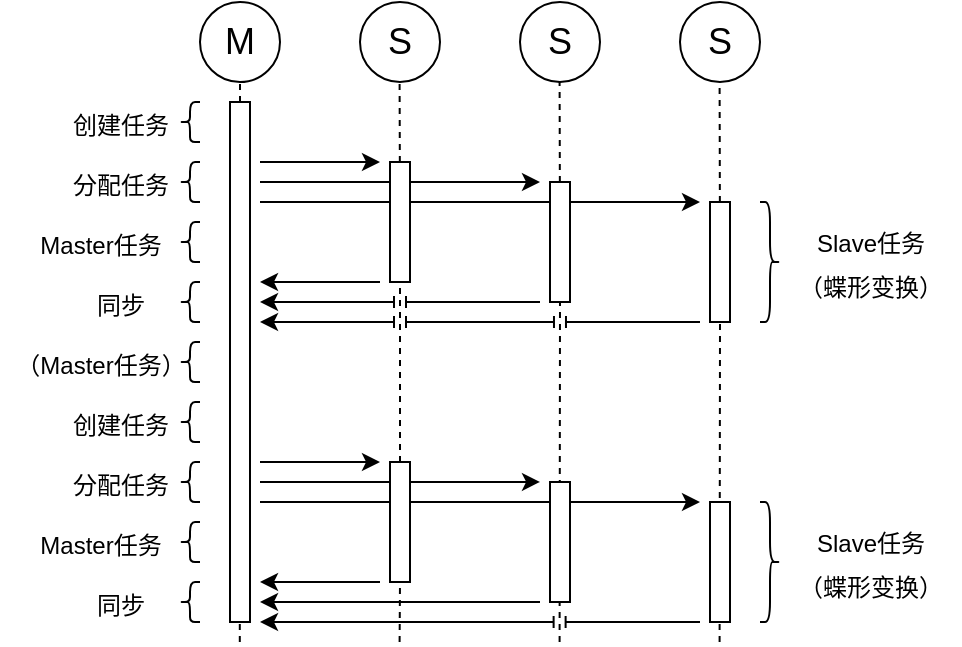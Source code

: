 <mxfile version="17.2.4" type="device"><diagram id="xLkZUR7W5kAk475nHUCz" name="第 1 页"><mxGraphModel dx="462" dy="338" grid="1" gridSize="10" guides="1" tooltips="1" connect="1" arrows="1" fold="1" page="1" pageScale="1" pageWidth="827" pageHeight="1169" math="0" shadow="0"><root><mxCell id="0"/><mxCell id="1" parent="0"/><mxCell id="1D3ukiGD3rcNjyrBcINq-20" value="" style="endArrow=classic;html=1;rounded=0;fontSize=18;jumpStyle=line;" edge="1" parent="1"><mxGeometry width="50" height="50" relative="1" as="geometry"><mxPoint x="310" y="220" as="sourcePoint"/><mxPoint x="530" y="220" as="targetPoint"/></mxGeometry></mxCell><mxCell id="1D3ukiGD3rcNjyrBcINq-19" value="" style="endArrow=classic;html=1;rounded=0;fontSize=18;jumpStyle=line;" edge="1" parent="1"><mxGeometry width="50" height="50" relative="1" as="geometry"><mxPoint x="310" y="210" as="sourcePoint"/><mxPoint x="450" y="210" as="targetPoint"/></mxGeometry></mxCell><mxCell id="1D3ukiGD3rcNjyrBcINq-1" value="&lt;font style=&quot;font-size: 18px&quot;&gt;S&lt;/font&gt;" style="ellipse;whiteSpace=wrap;html=1;aspect=fixed;" vertex="1" parent="1"><mxGeometry x="360" y="120" width="40" height="40" as="geometry"/></mxCell><mxCell id="1D3ukiGD3rcNjyrBcINq-2" value="&lt;font style=&quot;font-size: 18px&quot;&gt;M&lt;/font&gt;" style="ellipse;whiteSpace=wrap;html=1;aspect=fixed;" vertex="1" parent="1"><mxGeometry x="280" y="120" width="40" height="40" as="geometry"/></mxCell><mxCell id="1D3ukiGD3rcNjyrBcINq-3" value="&lt;font style=&quot;font-size: 18px&quot;&gt;S&lt;/font&gt;" style="ellipse;whiteSpace=wrap;html=1;aspect=fixed;" vertex="1" parent="1"><mxGeometry x="440" y="120" width="40" height="40" as="geometry"/></mxCell><mxCell id="1D3ukiGD3rcNjyrBcINq-5" value="&lt;font style=&quot;font-size: 18px&quot;&gt;S&lt;/font&gt;" style="ellipse;whiteSpace=wrap;html=1;aspect=fixed;" vertex="1" parent="1"><mxGeometry x="520" y="120" width="40" height="40" as="geometry"/></mxCell><mxCell id="1D3ukiGD3rcNjyrBcINq-6" value="" style="endArrow=none;dashed=1;html=1;rounded=0;fontSize=18;entryX=0.5;entryY=1;entryDx=0;entryDy=0;startArrow=none;" edge="1" parent="1" source="1D3ukiGD3rcNjyrBcINq-10" target="1D3ukiGD3rcNjyrBcINq-2"><mxGeometry width="50" height="50" relative="1" as="geometry"><mxPoint x="300" y="440" as="sourcePoint"/><mxPoint x="460" y="280" as="targetPoint"/></mxGeometry></mxCell><mxCell id="1D3ukiGD3rcNjyrBcINq-7" value="" style="endArrow=none;dashed=1;html=1;rounded=0;fontSize=18;entryX=0.5;entryY=1;entryDx=0;entryDy=0;startArrow=none;" edge="1" parent="1" source="1D3ukiGD3rcNjyrBcINq-12"><mxGeometry width="50" height="50" relative="1" as="geometry"><mxPoint x="379.8" y="440" as="sourcePoint"/><mxPoint x="379.8" y="160" as="targetPoint"/></mxGeometry></mxCell><mxCell id="1D3ukiGD3rcNjyrBcINq-8" value="" style="endArrow=none;dashed=1;html=1;rounded=0;fontSize=18;entryX=0.5;entryY=1;entryDx=0;entryDy=0;startArrow=none;" edge="1" parent="1" source="1D3ukiGD3rcNjyrBcINq-14"><mxGeometry width="50" height="50" relative="1" as="geometry"><mxPoint x="459.8" y="440" as="sourcePoint"/><mxPoint x="459.8" y="160" as="targetPoint"/></mxGeometry></mxCell><mxCell id="1D3ukiGD3rcNjyrBcINq-9" value="" style="endArrow=none;dashed=1;html=1;rounded=0;fontSize=18;entryX=0.5;entryY=1;entryDx=0;entryDy=0;startArrow=none;" edge="1" parent="1" source="1D3ukiGD3rcNjyrBcINq-16"><mxGeometry width="50" height="50" relative="1" as="geometry"><mxPoint x="539.8" y="440" as="sourcePoint"/><mxPoint x="539.8" y="160" as="targetPoint"/></mxGeometry></mxCell><mxCell id="1D3ukiGD3rcNjyrBcINq-10" value="" style="rounded=0;whiteSpace=wrap;html=1;fontSize=18;" vertex="1" parent="1"><mxGeometry x="295" y="170" width="10" height="260" as="geometry"/></mxCell><mxCell id="1D3ukiGD3rcNjyrBcINq-11" value="" style="endArrow=none;dashed=1;html=1;rounded=0;fontSize=18;entryX=0.5;entryY=1;entryDx=0;entryDy=0;" edge="1" parent="1"><mxGeometry width="50" height="50" relative="1" as="geometry"><mxPoint x="299.9" y="440" as="sourcePoint"/><mxPoint x="299.9" y="430" as="targetPoint"/></mxGeometry></mxCell><mxCell id="1D3ukiGD3rcNjyrBcINq-12" value="" style="rounded=0;whiteSpace=wrap;html=1;fontSize=18;" vertex="1" parent="1"><mxGeometry x="375" y="200" width="10" height="60" as="geometry"/></mxCell><mxCell id="1D3ukiGD3rcNjyrBcINq-13" value="" style="endArrow=none;dashed=1;html=1;rounded=0;fontSize=18;entryX=0.5;entryY=1;entryDx=0;entryDy=0;startArrow=none;" edge="1" parent="1" source="1D3ukiGD3rcNjyrBcINq-58" target="1D3ukiGD3rcNjyrBcINq-12"><mxGeometry width="50" height="50" relative="1" as="geometry"><mxPoint x="379.8" y="440" as="sourcePoint"/><mxPoint x="379.8" y="160" as="targetPoint"/></mxGeometry></mxCell><mxCell id="1D3ukiGD3rcNjyrBcINq-14" value="" style="rounded=0;whiteSpace=wrap;html=1;fontSize=18;" vertex="1" parent="1"><mxGeometry x="455" y="210" width="10" height="60" as="geometry"/></mxCell><mxCell id="1D3ukiGD3rcNjyrBcINq-15" value="" style="endArrow=none;dashed=1;html=1;rounded=0;fontSize=18;entryX=0.5;entryY=1;entryDx=0;entryDy=0;" edge="1" parent="1" target="1D3ukiGD3rcNjyrBcINq-14"><mxGeometry width="50" height="50" relative="1" as="geometry"><mxPoint x="459.8" y="440" as="sourcePoint"/><mxPoint x="459.8" y="160" as="targetPoint"/></mxGeometry></mxCell><mxCell id="1D3ukiGD3rcNjyrBcINq-16" value="" style="rounded=0;whiteSpace=wrap;html=1;fontSize=18;" vertex="1" parent="1"><mxGeometry x="535" y="220" width="10" height="60" as="geometry"/></mxCell><mxCell id="1D3ukiGD3rcNjyrBcINq-17" value="" style="endArrow=none;dashed=1;html=1;rounded=0;fontSize=18;entryX=0.5;entryY=1;entryDx=0;entryDy=0;" edge="1" parent="1" target="1D3ukiGD3rcNjyrBcINq-16"><mxGeometry width="50" height="50" relative="1" as="geometry"><mxPoint x="539.8" y="440" as="sourcePoint"/><mxPoint x="539.8" y="160" as="targetPoint"/></mxGeometry></mxCell><mxCell id="1D3ukiGD3rcNjyrBcINq-18" value="" style="endArrow=classic;html=1;rounded=0;fontSize=18;jumpStyle=line;" edge="1" parent="1"><mxGeometry width="50" height="50" relative="1" as="geometry"><mxPoint x="310" y="200" as="sourcePoint"/><mxPoint x="370" y="200" as="targetPoint"/></mxGeometry></mxCell><mxCell id="1D3ukiGD3rcNjyrBcINq-21" value="" style="endArrow=classic;html=1;rounded=0;fontSize=18;jumpStyle=line;" edge="1" parent="1"><mxGeometry width="50" height="50" relative="1" as="geometry"><mxPoint x="370" y="260" as="sourcePoint"/><mxPoint x="310" y="260" as="targetPoint"/></mxGeometry></mxCell><mxCell id="1D3ukiGD3rcNjyrBcINq-22" value="" style="endArrow=classic;html=1;rounded=0;fontSize=18;jumpStyle=line;" edge="1" parent="1"><mxGeometry width="50" height="50" relative="1" as="geometry"><mxPoint x="450" y="270" as="sourcePoint"/><mxPoint x="310" y="270" as="targetPoint"/></mxGeometry></mxCell><mxCell id="1D3ukiGD3rcNjyrBcINq-23" value="" style="endArrow=classic;html=1;rounded=0;fontSize=18;jumpStyle=line;" edge="1" parent="1"><mxGeometry width="50" height="50" relative="1" as="geometry"><mxPoint x="530" y="280" as="sourcePoint"/><mxPoint x="310" y="280" as="targetPoint"/></mxGeometry></mxCell><mxCell id="1D3ukiGD3rcNjyrBcINq-41" value="" style="shape=curlyBracket;whiteSpace=wrap;html=1;rounded=1;fontSize=18;" vertex="1" parent="1"><mxGeometry x="270" y="170" width="10" height="20" as="geometry"/></mxCell><mxCell id="1D3ukiGD3rcNjyrBcINq-43" value="&lt;font style=&quot;font-size: 12px&quot;&gt;创建任务&lt;/font&gt;" style="text;html=1;align=center;verticalAlign=middle;resizable=0;points=[];autosize=1;strokeColor=none;fillColor=none;fontSize=18;" vertex="1" parent="1"><mxGeometry x="210" y="165" width="60" height="30" as="geometry"/></mxCell><mxCell id="1D3ukiGD3rcNjyrBcINq-44" value="" style="shape=curlyBracket;whiteSpace=wrap;html=1;rounded=1;fontSize=18;" vertex="1" parent="1"><mxGeometry x="270" y="200" width="10" height="20" as="geometry"/></mxCell><mxCell id="1D3ukiGD3rcNjyrBcINq-45" value="&lt;font style=&quot;font-size: 12px&quot;&gt;分配任务&lt;/font&gt;" style="text;html=1;align=center;verticalAlign=middle;resizable=0;points=[];autosize=1;strokeColor=none;fillColor=none;fontSize=18;" vertex="1" parent="1"><mxGeometry x="210" y="195" width="60" height="30" as="geometry"/></mxCell><mxCell id="1D3ukiGD3rcNjyrBcINq-49" value="" style="shape=curlyBracket;whiteSpace=wrap;html=1;rounded=1;fontSize=18;" vertex="1" parent="1"><mxGeometry x="270" y="230" width="10" height="20" as="geometry"/></mxCell><mxCell id="1D3ukiGD3rcNjyrBcINq-51" value="&lt;font style=&quot;font-size: 12px&quot;&gt;Master任务&lt;/font&gt;" style="text;html=1;align=center;verticalAlign=middle;resizable=0;points=[];autosize=1;strokeColor=none;fillColor=none;fontSize=18;" vertex="1" parent="1"><mxGeometry x="190" y="225" width="80" height="30" as="geometry"/></mxCell><mxCell id="1D3ukiGD3rcNjyrBcINq-52" value="" style="shape=curlyBracket;whiteSpace=wrap;html=1;rounded=1;flipH=1;fontSize=12;" vertex="1" parent="1"><mxGeometry x="560" y="220" width="10" height="60" as="geometry"/></mxCell><mxCell id="1D3ukiGD3rcNjyrBcINq-53" value="&lt;font style=&quot;font-size: 12px&quot;&gt;Slave任务&lt;br&gt;（蝶形变换）&lt;/font&gt;" style="text;html=1;align=center;verticalAlign=middle;resizable=0;points=[];autosize=1;strokeColor=none;fillColor=none;fontSize=18;" vertex="1" parent="1"><mxGeometry x="570" y="225" width="90" height="50" as="geometry"/></mxCell><mxCell id="1D3ukiGD3rcNjyrBcINq-54" value="" style="shape=curlyBracket;whiteSpace=wrap;html=1;rounded=1;fontSize=18;" vertex="1" parent="1"><mxGeometry x="270" y="260" width="10" height="20" as="geometry"/></mxCell><mxCell id="1D3ukiGD3rcNjyrBcINq-55" value="&lt;font style=&quot;font-size: 12px&quot;&gt;同步&lt;/font&gt;" style="text;html=1;align=center;verticalAlign=middle;resizable=0;points=[];autosize=1;strokeColor=none;fillColor=none;fontSize=18;" vertex="1" parent="1"><mxGeometry x="220" y="255" width="40" height="30" as="geometry"/></mxCell><mxCell id="1D3ukiGD3rcNjyrBcINq-56" value="" style="endArrow=classic;html=1;rounded=0;fontSize=18;jumpStyle=line;" edge="1" parent="1"><mxGeometry width="50" height="50" relative="1" as="geometry"><mxPoint x="310" y="370" as="sourcePoint"/><mxPoint x="530" y="370" as="targetPoint"/></mxGeometry></mxCell><mxCell id="1D3ukiGD3rcNjyrBcINq-57" value="" style="endArrow=classic;html=1;rounded=0;fontSize=18;jumpStyle=line;" edge="1" parent="1"><mxGeometry width="50" height="50" relative="1" as="geometry"><mxPoint x="310" y="359.95" as="sourcePoint"/><mxPoint x="450" y="359.95" as="targetPoint"/></mxGeometry></mxCell><mxCell id="1D3ukiGD3rcNjyrBcINq-59" value="" style="rounded=0;whiteSpace=wrap;html=1;fontSize=18;" vertex="1" parent="1"><mxGeometry x="455" y="360" width="10" height="60" as="geometry"/></mxCell><mxCell id="1D3ukiGD3rcNjyrBcINq-60" value="" style="rounded=0;whiteSpace=wrap;html=1;fontSize=18;" vertex="1" parent="1"><mxGeometry x="535" y="370" width="10" height="60" as="geometry"/></mxCell><mxCell id="1D3ukiGD3rcNjyrBcINq-61" value="" style="endArrow=classic;html=1;rounded=0;fontSize=18;jumpStyle=line;" edge="1" parent="1"><mxGeometry width="50" height="50" relative="1" as="geometry"><mxPoint x="310" y="350" as="sourcePoint"/><mxPoint x="370" y="350" as="targetPoint"/></mxGeometry></mxCell><mxCell id="1D3ukiGD3rcNjyrBcINq-62" value="" style="endArrow=classic;html=1;rounded=0;fontSize=18;jumpStyle=line;" edge="1" parent="1"><mxGeometry width="50" height="50" relative="1" as="geometry"><mxPoint x="370" y="410" as="sourcePoint"/><mxPoint x="310" y="410" as="targetPoint"/></mxGeometry></mxCell><mxCell id="1D3ukiGD3rcNjyrBcINq-63" value="" style="endArrow=classic;html=1;rounded=0;fontSize=18;jumpStyle=line;" edge="1" parent="1"><mxGeometry width="50" height="50" relative="1" as="geometry"><mxPoint x="450" y="420" as="sourcePoint"/><mxPoint x="310" y="420" as="targetPoint"/></mxGeometry></mxCell><mxCell id="1D3ukiGD3rcNjyrBcINq-64" value="" style="endArrow=classic;html=1;rounded=0;fontSize=18;jumpStyle=line;" edge="1" parent="1"><mxGeometry width="50" height="50" relative="1" as="geometry"><mxPoint x="530" y="430" as="sourcePoint"/><mxPoint x="310" y="430" as="targetPoint"/></mxGeometry></mxCell><mxCell id="1D3ukiGD3rcNjyrBcINq-65" value="" style="shape=curlyBracket;whiteSpace=wrap;html=1;rounded=1;fontSize=18;" vertex="1" parent="1"><mxGeometry x="270" y="320" width="10" height="20" as="geometry"/></mxCell><mxCell id="1D3ukiGD3rcNjyrBcINq-66" value="&lt;font style=&quot;font-size: 12px&quot;&gt;创建任务&lt;/font&gt;" style="text;html=1;align=center;verticalAlign=middle;resizable=0;points=[];autosize=1;strokeColor=none;fillColor=none;fontSize=18;" vertex="1" parent="1"><mxGeometry x="210" y="315" width="60" height="30" as="geometry"/></mxCell><mxCell id="1D3ukiGD3rcNjyrBcINq-67" value="" style="shape=curlyBracket;whiteSpace=wrap;html=1;rounded=1;fontSize=18;" vertex="1" parent="1"><mxGeometry x="270" y="350" width="10" height="20" as="geometry"/></mxCell><mxCell id="1D3ukiGD3rcNjyrBcINq-68" value="&lt;font style=&quot;font-size: 12px&quot;&gt;分配任务&lt;/font&gt;" style="text;html=1;align=center;verticalAlign=middle;resizable=0;points=[];autosize=1;strokeColor=none;fillColor=none;fontSize=18;" vertex="1" parent="1"><mxGeometry x="210" y="345" width="60" height="30" as="geometry"/></mxCell><mxCell id="1D3ukiGD3rcNjyrBcINq-69" value="" style="shape=curlyBracket;whiteSpace=wrap;html=1;rounded=1;fontSize=18;" vertex="1" parent="1"><mxGeometry x="270" y="380" width="10" height="20" as="geometry"/></mxCell><mxCell id="1D3ukiGD3rcNjyrBcINq-70" value="" style="shape=curlyBracket;whiteSpace=wrap;html=1;rounded=1;flipH=1;fontSize=12;" vertex="1" parent="1"><mxGeometry x="560" y="370" width="10" height="60" as="geometry"/></mxCell><mxCell id="1D3ukiGD3rcNjyrBcINq-71" value="&lt;font style=&quot;font-size: 12px&quot;&gt;Slave任务&lt;br&gt;（蝶形变换）&lt;/font&gt;" style="text;html=1;align=center;verticalAlign=middle;resizable=0;points=[];autosize=1;strokeColor=none;fillColor=none;fontSize=18;" vertex="1" parent="1"><mxGeometry x="570" y="375" width="90" height="50" as="geometry"/></mxCell><mxCell id="1D3ukiGD3rcNjyrBcINq-72" value="" style="shape=curlyBracket;whiteSpace=wrap;html=1;rounded=1;fontSize=18;" vertex="1" parent="1"><mxGeometry x="270" y="410" width="10" height="20" as="geometry"/></mxCell><mxCell id="1D3ukiGD3rcNjyrBcINq-73" value="&lt;font style=&quot;font-size: 12px&quot;&gt;同步&lt;/font&gt;" style="text;html=1;align=center;verticalAlign=middle;resizable=0;points=[];autosize=1;strokeColor=none;fillColor=none;fontSize=18;" vertex="1" parent="1"><mxGeometry x="220" y="405" width="40" height="30" as="geometry"/></mxCell><mxCell id="1D3ukiGD3rcNjyrBcINq-58" value="" style="rounded=0;whiteSpace=wrap;html=1;fontSize=18;" vertex="1" parent="1"><mxGeometry x="375" y="350" width="10" height="60" as="geometry"/></mxCell><mxCell id="1D3ukiGD3rcNjyrBcINq-74" value="" style="endArrow=none;dashed=1;html=1;rounded=0;fontSize=18;entryX=0.5;entryY=1;entryDx=0;entryDy=0;" edge="1" parent="1" target="1D3ukiGD3rcNjyrBcINq-58"><mxGeometry width="50" height="50" relative="1" as="geometry"><mxPoint x="379.8" y="440" as="sourcePoint"/><mxPoint x="380" y="260" as="targetPoint"/></mxGeometry></mxCell><mxCell id="1D3ukiGD3rcNjyrBcINq-76" value="&lt;font style=&quot;font-size: 12px&quot;&gt;Master任务&lt;/font&gt;" style="text;html=1;align=center;verticalAlign=middle;resizable=0;points=[];autosize=1;strokeColor=none;fillColor=none;fontSize=18;" vertex="1" parent="1"><mxGeometry x="190" y="375" width="80" height="30" as="geometry"/></mxCell><mxCell id="1D3ukiGD3rcNjyrBcINq-77" value="" style="shape=curlyBracket;whiteSpace=wrap;html=1;rounded=1;fontSize=18;" vertex="1" parent="1"><mxGeometry x="270" y="290" width="10" height="20" as="geometry"/></mxCell><mxCell id="1D3ukiGD3rcNjyrBcINq-78" value="&lt;font style=&quot;font-size: 12px&quot;&gt;（Master任务）&lt;/font&gt;" style="text;html=1;align=center;verticalAlign=middle;resizable=0;points=[];autosize=1;strokeColor=none;fillColor=none;fontSize=18;" vertex="1" parent="1"><mxGeometry x="180" y="285" width="100" height="30" as="geometry"/></mxCell></root></mxGraphModel></diagram></mxfile>